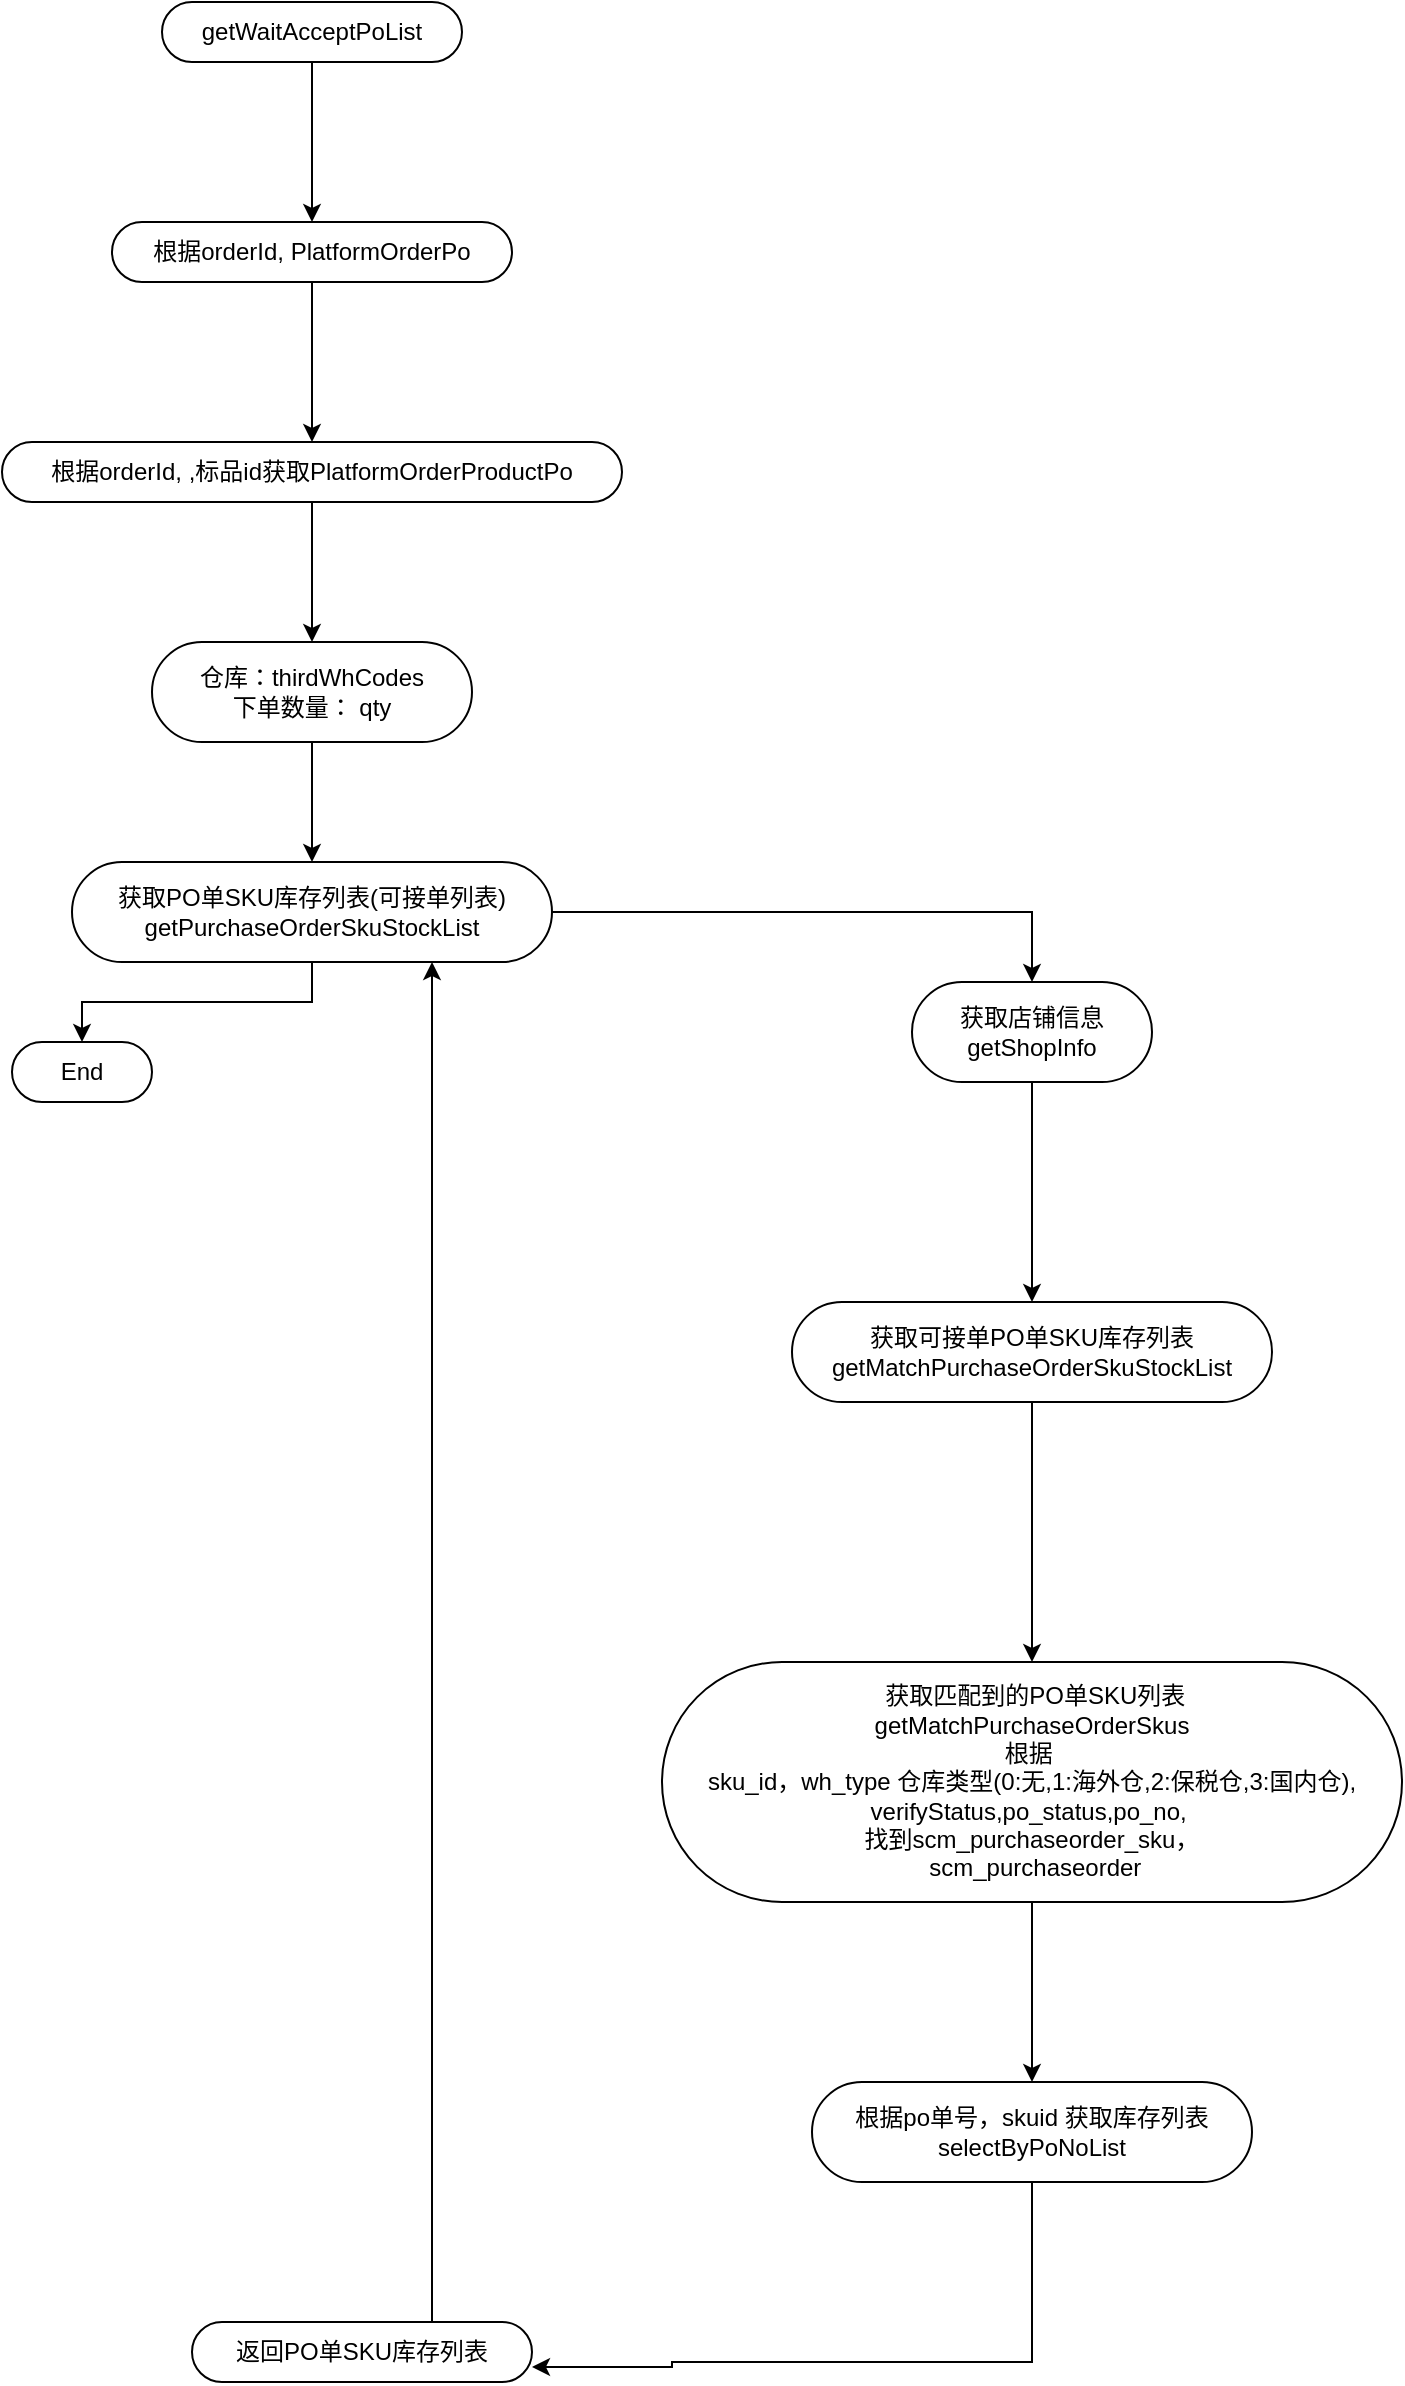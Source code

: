 <mxfile version="20.1.1" type="github">
  <diagram id="gm9wmj4ewTWz90mxwnAq" name="Page-1">
    <mxGraphModel dx="1422" dy="1452" grid="1" gridSize="10" guides="1" tooltips="1" connect="1" arrows="1" fold="1" page="1" pageScale="1" pageWidth="980" pageHeight="690" math="0" shadow="0">
      <root>
        <mxCell id="0" />
        <mxCell id="1" parent="0" />
        <mxCell id="Vr9zmh_YeIxE3YvfDhzZ-2" value="" style="edgeStyle=orthogonalEdgeStyle;rounded=0;orthogonalLoop=1;jettySize=auto;html=1;" parent="1" source="B-OGdx0pyZHKLMVqZVtF-2" target="Vr9zmh_YeIxE3YvfDhzZ-1" edge="1">
          <mxGeometry relative="1" as="geometry" />
        </mxCell>
        <mxCell id="B-OGdx0pyZHKLMVqZVtF-2" value="getWaitAcceptPoList" style="whiteSpace=wrap;html=1;rounded=1;arcSize=50;align=center;verticalAlign=middle;strokeWidth=1;autosize=1;spacing=4;treeFolding=1;treeMoving=1;newEdgeStyle={&quot;edgeStyle&quot;:&quot;entityRelationEdgeStyle&quot;,&quot;startArrow&quot;:&quot;none&quot;,&quot;endArrow&quot;:&quot;none&quot;,&quot;segment&quot;:10,&quot;curved&quot;:1};direction=west;" parent="1" vertex="1">
          <mxGeometry x="175" y="-620" width="150" height="30" as="geometry" />
        </mxCell>
        <mxCell id="Vr9zmh_YeIxE3YvfDhzZ-4" value="" style="edgeStyle=orthogonalEdgeStyle;rounded=0;orthogonalLoop=1;jettySize=auto;html=1;" parent="1" source="Vr9zmh_YeIxE3YvfDhzZ-1" target="Vr9zmh_YeIxE3YvfDhzZ-3" edge="1">
          <mxGeometry relative="1" as="geometry" />
        </mxCell>
        <mxCell id="Vr9zmh_YeIxE3YvfDhzZ-1" value="根据orderId, PlatformOrderPo" style="whiteSpace=wrap;html=1;rounded=1;arcSize=50;align=center;verticalAlign=middle;strokeWidth=1;autosize=1;spacing=4;treeFolding=1;treeMoving=1;newEdgeStyle={&quot;edgeStyle&quot;:&quot;entityRelationEdgeStyle&quot;,&quot;startArrow&quot;:&quot;none&quot;,&quot;endArrow&quot;:&quot;none&quot;,&quot;segment&quot;:10,&quot;curved&quot;:1};direction=west;" parent="1" vertex="1">
          <mxGeometry x="150" y="-510" width="200" height="30" as="geometry" />
        </mxCell>
        <mxCell id="Vr9zmh_YeIxE3YvfDhzZ-6" value="" style="edgeStyle=orthogonalEdgeStyle;rounded=0;orthogonalLoop=1;jettySize=auto;html=1;" parent="1" source="Vr9zmh_YeIxE3YvfDhzZ-3" target="Vr9zmh_YeIxE3YvfDhzZ-5" edge="1">
          <mxGeometry relative="1" as="geometry" />
        </mxCell>
        <mxCell id="Vr9zmh_YeIxE3YvfDhzZ-3" value="根据orderId, ,标品id获取PlatformOrderProductPo" style="whiteSpace=wrap;html=1;rounded=1;arcSize=50;align=center;verticalAlign=middle;strokeWidth=1;autosize=1;spacing=4;treeFolding=1;treeMoving=1;newEdgeStyle={&quot;edgeStyle&quot;:&quot;entityRelationEdgeStyle&quot;,&quot;startArrow&quot;:&quot;none&quot;,&quot;endArrow&quot;:&quot;none&quot;,&quot;segment&quot;:10,&quot;curved&quot;:1};direction=west;" parent="1" vertex="1">
          <mxGeometry x="95" y="-400" width="310" height="30" as="geometry" />
        </mxCell>
        <mxCell id="Vr9zmh_YeIxE3YvfDhzZ-10" value="" style="edgeStyle=orthogonalEdgeStyle;rounded=0;orthogonalLoop=1;jettySize=auto;html=1;" parent="1" source="Vr9zmh_YeIxE3YvfDhzZ-5" target="Vr9zmh_YeIxE3YvfDhzZ-9" edge="1">
          <mxGeometry relative="1" as="geometry" />
        </mxCell>
        <mxCell id="Vr9zmh_YeIxE3YvfDhzZ-5" value="仓库：thirdWhCodes&lt;br&gt;下单数量： qty" style="whiteSpace=wrap;html=1;rounded=1;arcSize=50;align=center;verticalAlign=middle;strokeWidth=1;autosize=1;spacing=4;treeFolding=1;treeMoving=1;newEdgeStyle={&quot;edgeStyle&quot;:&quot;entityRelationEdgeStyle&quot;,&quot;startArrow&quot;:&quot;none&quot;,&quot;endArrow&quot;:&quot;none&quot;,&quot;segment&quot;:10,&quot;curved&quot;:1};direction=west;" parent="1" vertex="1">
          <mxGeometry x="170" y="-300" width="160" height="50" as="geometry" />
        </mxCell>
        <mxCell id="Vr9zmh_YeIxE3YvfDhzZ-12" value="" style="edgeStyle=orthogonalEdgeStyle;rounded=0;orthogonalLoop=1;jettySize=auto;html=1;" parent="1" source="Vr9zmh_YeIxE3YvfDhzZ-9" target="Vr9zmh_YeIxE3YvfDhzZ-11" edge="1">
          <mxGeometry relative="1" as="geometry" />
        </mxCell>
        <mxCell id="lg5faKOyLSgRR92U_nJH-2" value="" style="edgeStyle=orthogonalEdgeStyle;rounded=0;orthogonalLoop=1;jettySize=auto;html=1;" edge="1" parent="1" source="Vr9zmh_YeIxE3YvfDhzZ-9" target="lg5faKOyLSgRR92U_nJH-1">
          <mxGeometry relative="1" as="geometry" />
        </mxCell>
        <mxCell id="Vr9zmh_YeIxE3YvfDhzZ-9" value="获取PO单SKU库存列表(可接单列表)&lt;br&gt;getPurchaseOrderSkuStockList&lt;br&gt;" style="whiteSpace=wrap;html=1;rounded=1;arcSize=50;align=center;verticalAlign=middle;strokeWidth=1;autosize=1;spacing=4;treeFolding=1;treeMoving=1;newEdgeStyle={&quot;edgeStyle&quot;:&quot;entityRelationEdgeStyle&quot;,&quot;startArrow&quot;:&quot;none&quot;,&quot;endArrow&quot;:&quot;none&quot;,&quot;segment&quot;:10,&quot;curved&quot;:1};direction=west;" parent="1" vertex="1">
          <mxGeometry x="130" y="-190" width="240" height="50" as="geometry" />
        </mxCell>
        <mxCell id="Vr9zmh_YeIxE3YvfDhzZ-14" value="" style="edgeStyle=orthogonalEdgeStyle;rounded=0;orthogonalLoop=1;jettySize=auto;html=1;" parent="1" source="Vr9zmh_YeIxE3YvfDhzZ-11" target="Vr9zmh_YeIxE3YvfDhzZ-13" edge="1">
          <mxGeometry relative="1" as="geometry" />
        </mxCell>
        <mxCell id="Vr9zmh_YeIxE3YvfDhzZ-11" value="获取店铺信息&lt;br&gt;getShopInfo" style="whiteSpace=wrap;html=1;rounded=1;arcSize=50;align=center;verticalAlign=middle;strokeWidth=1;autosize=1;spacing=4;treeFolding=1;treeMoving=1;newEdgeStyle={&quot;edgeStyle&quot;:&quot;entityRelationEdgeStyle&quot;,&quot;startArrow&quot;:&quot;none&quot;,&quot;endArrow&quot;:&quot;none&quot;,&quot;segment&quot;:10,&quot;curved&quot;:1};direction=west;" parent="1" vertex="1">
          <mxGeometry x="550" y="-130" width="120" height="50" as="geometry" />
        </mxCell>
        <mxCell id="Vr9zmh_YeIxE3YvfDhzZ-16" value="" style="edgeStyle=orthogonalEdgeStyle;rounded=0;orthogonalLoop=1;jettySize=auto;html=1;" parent="1" source="Vr9zmh_YeIxE3YvfDhzZ-13" target="Vr9zmh_YeIxE3YvfDhzZ-15" edge="1">
          <mxGeometry relative="1" as="geometry" />
        </mxCell>
        <mxCell id="Vr9zmh_YeIxE3YvfDhzZ-13" value="&lt;div&gt;获取可接单PO单SKU库存列表&lt;/div&gt;&lt;div&gt;getMatchPurchaseOrderSkuStockList&lt;/div&gt;" style="whiteSpace=wrap;html=1;rounded=1;arcSize=50;align=center;verticalAlign=middle;strokeWidth=1;autosize=1;spacing=4;treeFolding=1;treeMoving=1;newEdgeStyle={&quot;edgeStyle&quot;:&quot;entityRelationEdgeStyle&quot;,&quot;startArrow&quot;:&quot;none&quot;,&quot;endArrow&quot;:&quot;none&quot;,&quot;segment&quot;:10,&quot;curved&quot;:1};direction=west;" parent="1" vertex="1">
          <mxGeometry x="490" y="30" width="240" height="50" as="geometry" />
        </mxCell>
        <mxCell id="Vr9zmh_YeIxE3YvfDhzZ-18" value="" style="edgeStyle=orthogonalEdgeStyle;rounded=0;orthogonalLoop=1;jettySize=auto;html=1;" parent="1" source="Vr9zmh_YeIxE3YvfDhzZ-15" target="Vr9zmh_YeIxE3YvfDhzZ-17" edge="1">
          <mxGeometry relative="1" as="geometry" />
        </mxCell>
        <mxCell id="Vr9zmh_YeIxE3YvfDhzZ-15" value="&lt;div&gt;&amp;nbsp;获取匹配到的PO单SKU列表&lt;span style=&quot;&quot;&gt; &lt;/span&gt;&lt;/div&gt;&lt;div&gt;getMatchPurchaseOrderSkus&lt;/div&gt;&lt;div&gt;&lt;div&gt;根据&amp;nbsp;&lt;/div&gt;&lt;div&gt;sku_id，wh_type 仓库类型(0:无,1:海外仓,2:保税仓,3:国内仓),&lt;/div&gt;&lt;div&gt;verifyStatus,po_status,po_no,&amp;nbsp;&lt;/div&gt;&lt;div&gt;找到scm_purchaseorder_sku，&lt;/div&gt;&lt;div&gt;&amp;nbsp;scm_purchaseorder&lt;/div&gt;&lt;/div&gt;" style="whiteSpace=wrap;html=1;rounded=1;arcSize=50;align=center;verticalAlign=middle;strokeWidth=1;autosize=1;spacing=4;treeFolding=1;treeMoving=1;newEdgeStyle={&quot;edgeStyle&quot;:&quot;entityRelationEdgeStyle&quot;,&quot;startArrow&quot;:&quot;none&quot;,&quot;endArrow&quot;:&quot;none&quot;,&quot;segment&quot;:10,&quot;curved&quot;:1};direction=west;" parent="1" vertex="1">
          <mxGeometry x="425" y="210" width="370" height="120" as="geometry" />
        </mxCell>
        <mxCell id="Vr9zmh_YeIxE3YvfDhzZ-20" value="" style="edgeStyle=orthogonalEdgeStyle;rounded=0;orthogonalLoop=1;jettySize=auto;html=1;entryX=0;entryY=0.25;entryDx=0;entryDy=0;" parent="1" source="Vr9zmh_YeIxE3YvfDhzZ-17" target="Vr9zmh_YeIxE3YvfDhzZ-23" edge="1">
          <mxGeometry relative="1" as="geometry">
            <mxPoint x="610" y="520" as="targetPoint" />
            <Array as="points">
              <mxPoint x="610" y="560" />
              <mxPoint x="430" y="560" />
              <mxPoint x="430" y="563" />
            </Array>
          </mxGeometry>
        </mxCell>
        <mxCell id="Vr9zmh_YeIxE3YvfDhzZ-17" value="&lt;div&gt;根据po单号，skuid 获取库存列表&lt;/div&gt;&lt;div&gt;selectByPoNoList&lt;/div&gt;" style="whiteSpace=wrap;html=1;rounded=1;arcSize=50;align=center;verticalAlign=middle;strokeWidth=1;autosize=1;spacing=4;treeFolding=1;treeMoving=1;newEdgeStyle={&quot;edgeStyle&quot;:&quot;entityRelationEdgeStyle&quot;,&quot;startArrow&quot;:&quot;none&quot;,&quot;endArrow&quot;:&quot;none&quot;,&quot;segment&quot;:10,&quot;curved&quot;:1};direction=west;" parent="1" vertex="1">
          <mxGeometry x="500" y="420" width="220" height="50" as="geometry" />
        </mxCell>
        <mxCell id="lg5faKOyLSgRR92U_nJH-3" style="edgeStyle=orthogonalEdgeStyle;rounded=0;orthogonalLoop=1;jettySize=auto;html=1;entryX=0.25;entryY=0;entryDx=0;entryDy=0;" edge="1" parent="1" source="Vr9zmh_YeIxE3YvfDhzZ-23" target="Vr9zmh_YeIxE3YvfDhzZ-9">
          <mxGeometry relative="1" as="geometry">
            <Array as="points">
              <mxPoint x="310" y="320" />
              <mxPoint x="310" y="320" />
            </Array>
          </mxGeometry>
        </mxCell>
        <mxCell id="Vr9zmh_YeIxE3YvfDhzZ-23" value="返回PO单SKU库存列表" style="whiteSpace=wrap;html=1;rounded=1;arcSize=50;align=center;verticalAlign=middle;strokeWidth=1;autosize=1;spacing=4;treeFolding=1;treeMoving=1;newEdgeStyle={&quot;edgeStyle&quot;:&quot;entityRelationEdgeStyle&quot;,&quot;startArrow&quot;:&quot;none&quot;,&quot;endArrow&quot;:&quot;none&quot;,&quot;segment&quot;:10,&quot;curved&quot;:1};direction=west;" parent="1" vertex="1">
          <mxGeometry x="190" y="540" width="170" height="30" as="geometry" />
        </mxCell>
        <mxCell id="lg5faKOyLSgRR92U_nJH-1" value="End" style="whiteSpace=wrap;html=1;rounded=1;arcSize=50;align=center;verticalAlign=middle;strokeWidth=1;autosize=1;spacing=4;treeFolding=1;treeMoving=1;newEdgeStyle={&quot;edgeStyle&quot;:&quot;entityRelationEdgeStyle&quot;,&quot;startArrow&quot;:&quot;none&quot;,&quot;endArrow&quot;:&quot;none&quot;,&quot;segment&quot;:10,&quot;curved&quot;:1};direction=west;" vertex="1" parent="1">
          <mxGeometry x="100" y="-100" width="70" height="30" as="geometry" />
        </mxCell>
      </root>
    </mxGraphModel>
  </diagram>
</mxfile>
